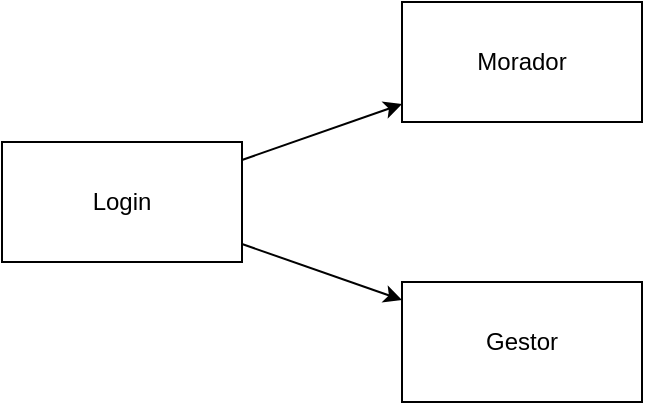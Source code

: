 <mxfile>
    <diagram id="FmqnAElZUlyrwBjLy68H" name="Page-1">
        <mxGraphModel dx="706" dy="445" grid="1" gridSize="10" guides="1" tooltips="1" connect="1" arrows="1" fold="1" page="1" pageScale="1" pageWidth="827" pageHeight="1169" math="0" shadow="0">
            <root>
                <mxCell id="0"/>
                <mxCell id="1" parent="0"/>
                <mxCell id="4" value="" style="edgeStyle=none;html=1;" edge="1" parent="1" source="2" target="3">
                    <mxGeometry relative="1" as="geometry"/>
                </mxCell>
                <mxCell id="6" value="" style="edgeStyle=none;html=1;" edge="1" parent="1" source="2" target="5">
                    <mxGeometry relative="1" as="geometry"/>
                </mxCell>
                <mxCell id="2" value="Login" style="rounded=0;whiteSpace=wrap;html=1;" vertex="1" parent="1">
                    <mxGeometry x="60" y="90" width="120" height="60" as="geometry"/>
                </mxCell>
                <mxCell id="3" value="Morador" style="whiteSpace=wrap;html=1;rounded=0;" vertex="1" parent="1">
                    <mxGeometry x="260" y="20" width="120" height="60" as="geometry"/>
                </mxCell>
                <mxCell id="5" value="Gestor&lt;br&gt;" style="whiteSpace=wrap;html=1;rounded=0;" vertex="1" parent="1">
                    <mxGeometry x="260" y="160" width="120" height="60" as="geometry"/>
                </mxCell>
            </root>
        </mxGraphModel>
    </diagram>
</mxfile>
